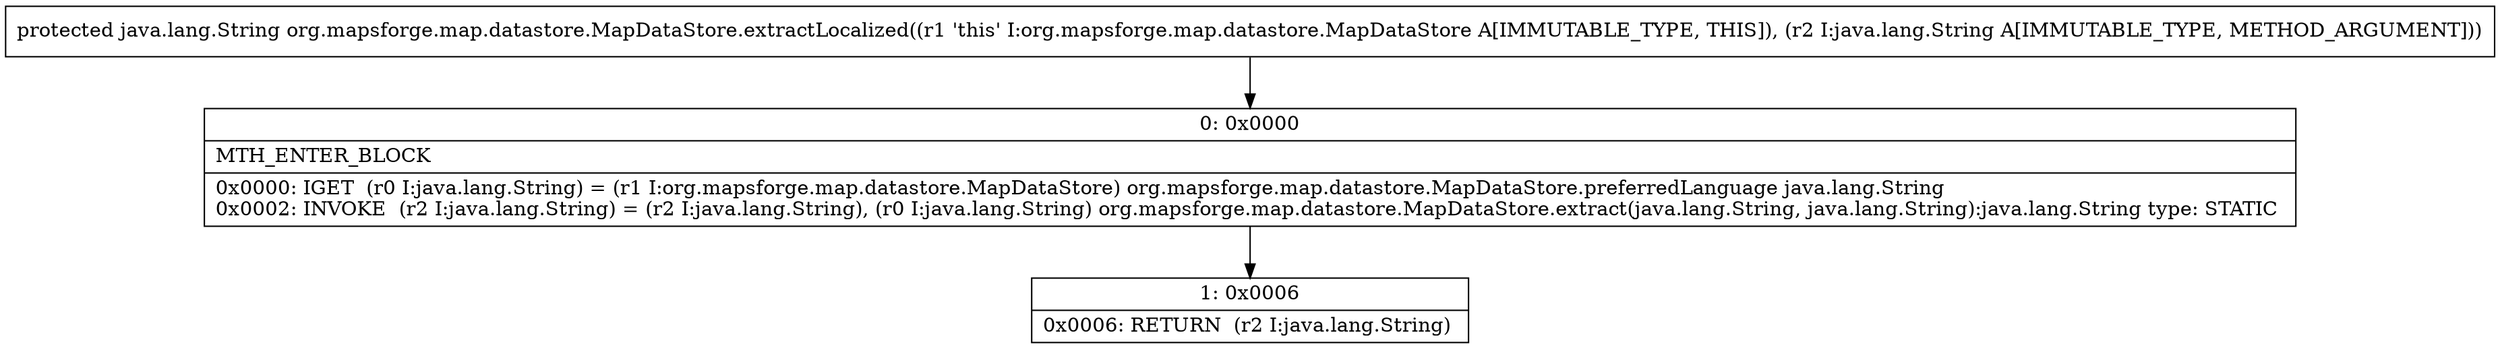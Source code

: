 digraph "CFG fororg.mapsforge.map.datastore.MapDataStore.extractLocalized(Ljava\/lang\/String;)Ljava\/lang\/String;" {
Node_0 [shape=record,label="{0\:\ 0x0000|MTH_ENTER_BLOCK\l|0x0000: IGET  (r0 I:java.lang.String) = (r1 I:org.mapsforge.map.datastore.MapDataStore) org.mapsforge.map.datastore.MapDataStore.preferredLanguage java.lang.String \l0x0002: INVOKE  (r2 I:java.lang.String) = (r2 I:java.lang.String), (r0 I:java.lang.String) org.mapsforge.map.datastore.MapDataStore.extract(java.lang.String, java.lang.String):java.lang.String type: STATIC \l}"];
Node_1 [shape=record,label="{1\:\ 0x0006|0x0006: RETURN  (r2 I:java.lang.String) \l}"];
MethodNode[shape=record,label="{protected java.lang.String org.mapsforge.map.datastore.MapDataStore.extractLocalized((r1 'this' I:org.mapsforge.map.datastore.MapDataStore A[IMMUTABLE_TYPE, THIS]), (r2 I:java.lang.String A[IMMUTABLE_TYPE, METHOD_ARGUMENT])) }"];
MethodNode -> Node_0;
Node_0 -> Node_1;
}

